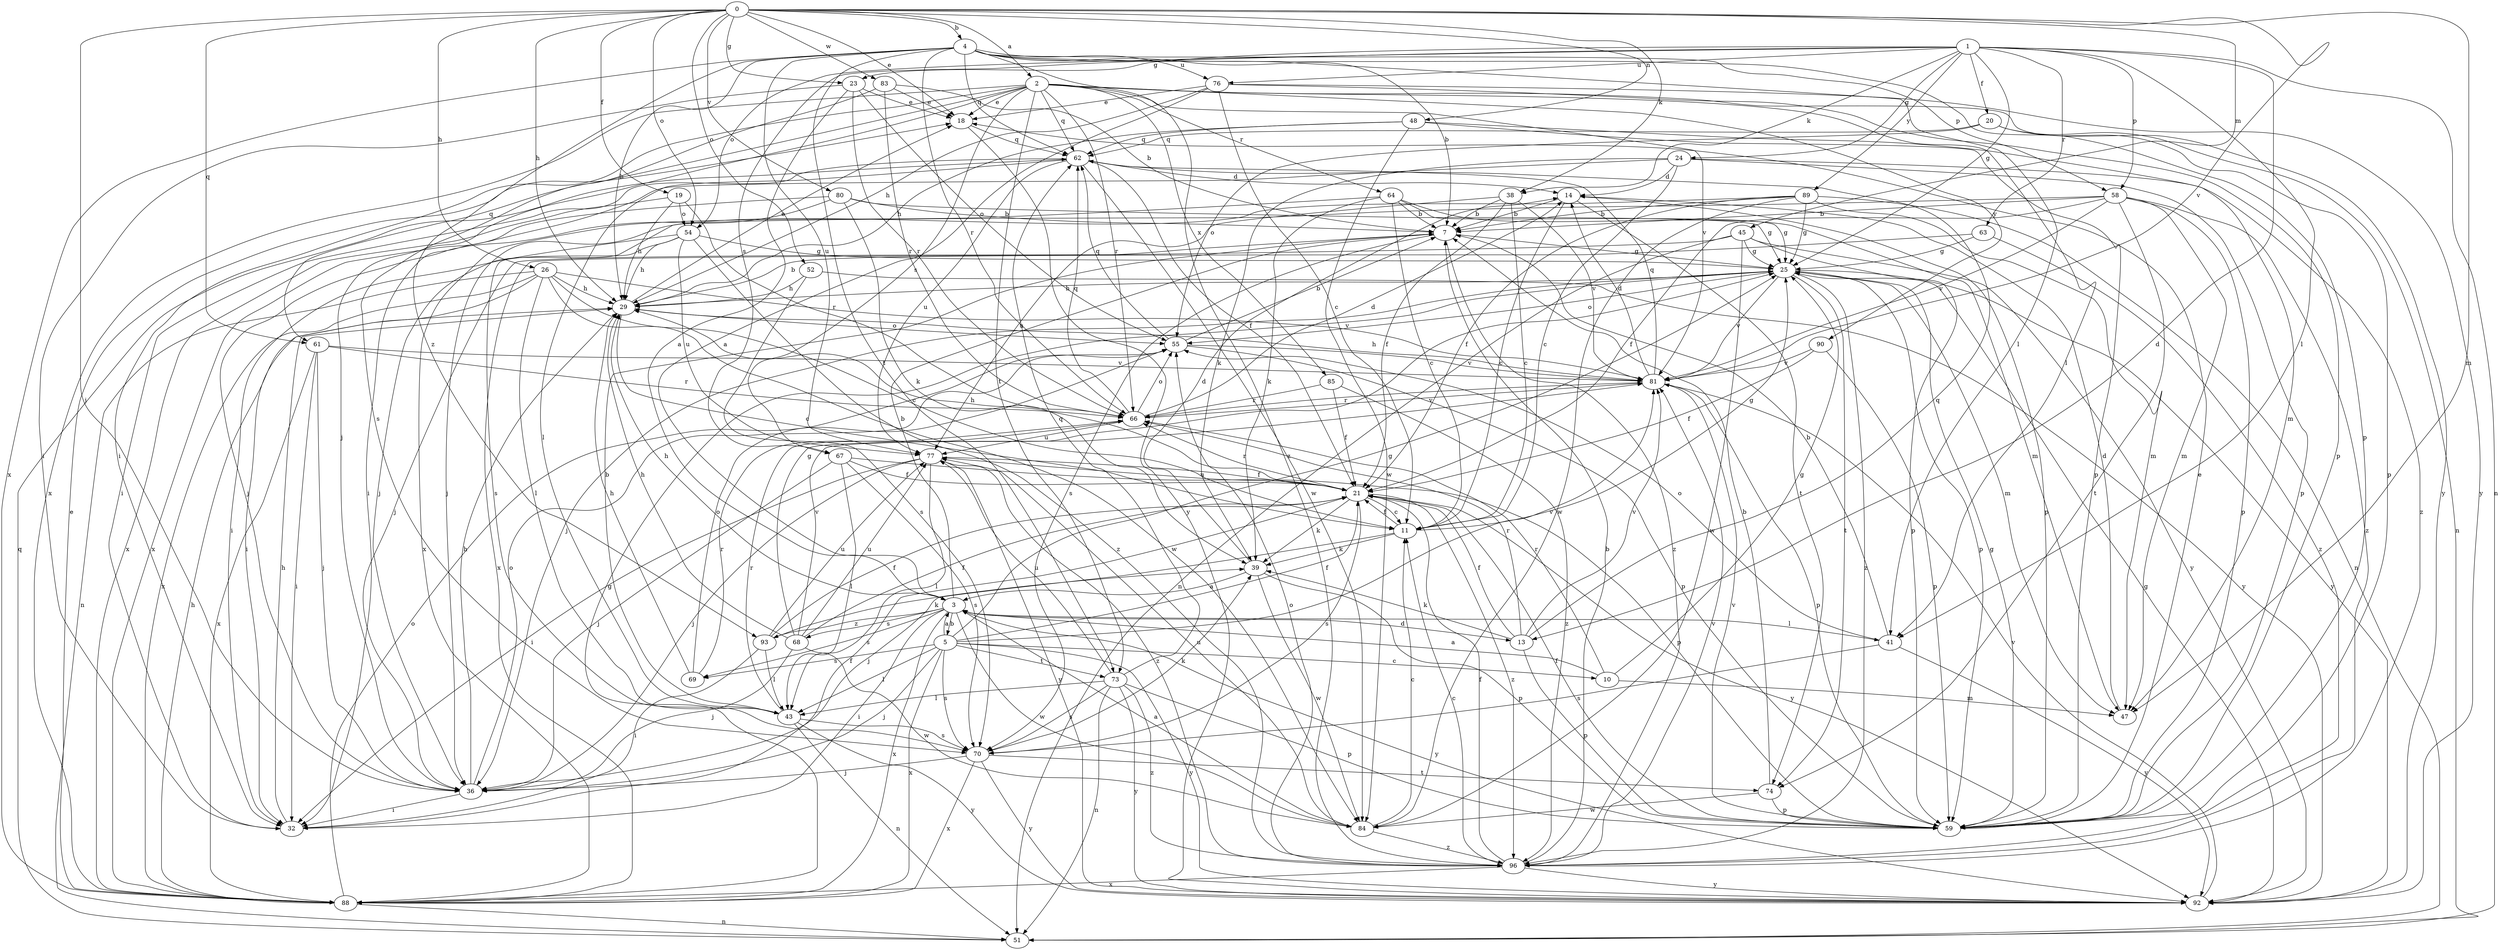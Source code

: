 strict digraph  {
0;
1;
2;
3;
4;
5;
7;
10;
11;
13;
14;
18;
19;
20;
21;
23;
24;
25;
26;
29;
32;
36;
38;
39;
41;
43;
45;
47;
48;
51;
52;
54;
55;
58;
59;
61;
62;
63;
64;
66;
67;
68;
69;
70;
73;
74;
76;
77;
80;
81;
83;
84;
85;
88;
89;
90;
92;
93;
96;
0 -> 2  [label=a];
0 -> 4  [label=b];
0 -> 18  [label=e];
0 -> 19  [label=f];
0 -> 23  [label=g];
0 -> 26  [label=h];
0 -> 29  [label=h];
0 -> 36  [label=j];
0 -> 38  [label=k];
0 -> 45  [label=m];
0 -> 47  [label=m];
0 -> 48  [label=n];
0 -> 52  [label=o];
0 -> 54  [label=o];
0 -> 61  [label=q];
0 -> 80  [label=v];
0 -> 81  [label=v];
0 -> 83  [label=w];
1 -> 13  [label=d];
1 -> 20  [label=f];
1 -> 23  [label=g];
1 -> 24  [label=g];
1 -> 25  [label=g];
1 -> 38  [label=k];
1 -> 41  [label=l];
1 -> 51  [label=n];
1 -> 54  [label=o];
1 -> 58  [label=p];
1 -> 63  [label=r];
1 -> 67  [label=s];
1 -> 76  [label=u];
1 -> 89  [label=y];
2 -> 18  [label=e];
2 -> 32  [label=i];
2 -> 36  [label=j];
2 -> 41  [label=l];
2 -> 61  [label=q];
2 -> 62  [label=q];
2 -> 64  [label=r];
2 -> 66  [label=r];
2 -> 67  [label=s];
2 -> 73  [label=t];
2 -> 81  [label=v];
2 -> 85  [label=x];
2 -> 88  [label=x];
2 -> 90  [label=y];
2 -> 92  [label=y];
3 -> 5  [label=b];
3 -> 7  [label=b];
3 -> 13  [label=d];
3 -> 29  [label=h];
3 -> 32  [label=i];
3 -> 41  [label=l];
3 -> 68  [label=s];
3 -> 69  [label=s];
3 -> 84  [label=w];
3 -> 88  [label=x];
3 -> 92  [label=y];
3 -> 93  [label=z];
4 -> 7  [label=b];
4 -> 29  [label=h];
4 -> 41  [label=l];
4 -> 58  [label=p];
4 -> 59  [label=p];
4 -> 62  [label=q];
4 -> 66  [label=r];
4 -> 73  [label=t];
4 -> 76  [label=u];
4 -> 77  [label=u];
4 -> 88  [label=x];
4 -> 93  [label=z];
4 -> 96  [label=z];
5 -> 3  [label=a];
5 -> 10  [label=c];
5 -> 21  [label=f];
5 -> 25  [label=g];
5 -> 36  [label=j];
5 -> 43  [label=l];
5 -> 69  [label=s];
5 -> 70  [label=s];
5 -> 73  [label=t];
5 -> 81  [label=v];
5 -> 88  [label=x];
5 -> 92  [label=y];
7 -> 25  [label=g];
7 -> 70  [label=s];
7 -> 96  [label=z];
10 -> 3  [label=a];
10 -> 25  [label=g];
10 -> 47  [label=m];
10 -> 66  [label=r];
11 -> 21  [label=f];
11 -> 25  [label=g];
11 -> 36  [label=j];
11 -> 39  [label=k];
13 -> 21  [label=f];
13 -> 39  [label=k];
13 -> 59  [label=p];
13 -> 62  [label=q];
13 -> 66  [label=r];
13 -> 81  [label=v];
14 -> 7  [label=b];
14 -> 11  [label=c];
14 -> 59  [label=p];
14 -> 74  [label=t];
18 -> 62  [label=q];
18 -> 92  [label=y];
19 -> 29  [label=h];
19 -> 54  [label=o];
19 -> 66  [label=r];
19 -> 88  [label=x];
20 -> 51  [label=n];
20 -> 55  [label=o];
20 -> 59  [label=p];
20 -> 62  [label=q];
21 -> 11  [label=c];
21 -> 29  [label=h];
21 -> 39  [label=k];
21 -> 66  [label=r];
21 -> 70  [label=s];
21 -> 77  [label=u];
21 -> 92  [label=y];
21 -> 96  [label=z];
23 -> 3  [label=a];
23 -> 18  [label=e];
23 -> 32  [label=i];
23 -> 55  [label=o];
23 -> 66  [label=r];
24 -> 11  [label=c];
24 -> 14  [label=d];
24 -> 32  [label=i];
24 -> 39  [label=k];
24 -> 59  [label=p];
24 -> 96  [label=z];
25 -> 29  [label=h];
25 -> 36  [label=j];
25 -> 47  [label=m];
25 -> 55  [label=o];
25 -> 59  [label=p];
25 -> 74  [label=t];
25 -> 81  [label=v];
25 -> 92  [label=y];
25 -> 96  [label=z];
26 -> 11  [label=c];
26 -> 29  [label=h];
26 -> 32  [label=i];
26 -> 43  [label=l];
26 -> 51  [label=n];
26 -> 81  [label=v];
26 -> 84  [label=w];
26 -> 88  [label=x];
29 -> 7  [label=b];
29 -> 11  [label=c];
29 -> 18  [label=e];
29 -> 55  [label=o];
32 -> 21  [label=f];
32 -> 29  [label=h];
36 -> 29  [label=h];
36 -> 32  [label=i];
36 -> 55  [label=o];
38 -> 7  [label=b];
38 -> 11  [label=c];
38 -> 21  [label=f];
38 -> 77  [label=u];
38 -> 81  [label=v];
39 -> 3  [label=a];
39 -> 14  [label=d];
39 -> 59  [label=p];
39 -> 84  [label=w];
41 -> 7  [label=b];
41 -> 55  [label=o];
41 -> 70  [label=s];
41 -> 92  [label=y];
43 -> 7  [label=b];
43 -> 51  [label=n];
43 -> 66  [label=r];
43 -> 70  [label=s];
43 -> 92  [label=y];
45 -> 25  [label=g];
45 -> 36  [label=j];
45 -> 51  [label=n];
45 -> 59  [label=p];
45 -> 84  [label=w];
45 -> 92  [label=y];
47 -> 14  [label=d];
48 -> 29  [label=h];
48 -> 47  [label=m];
48 -> 59  [label=p];
48 -> 62  [label=q];
48 -> 84  [label=w];
51 -> 62  [label=q];
52 -> 29  [label=h];
52 -> 70  [label=s];
52 -> 92  [label=y];
54 -> 25  [label=g];
54 -> 29  [label=h];
54 -> 32  [label=i];
54 -> 70  [label=s];
54 -> 77  [label=u];
54 -> 96  [label=z];
55 -> 7  [label=b];
55 -> 59  [label=p];
55 -> 62  [label=q];
55 -> 81  [label=v];
58 -> 7  [label=b];
58 -> 21  [label=f];
58 -> 36  [label=j];
58 -> 47  [label=m];
58 -> 59  [label=p];
58 -> 74  [label=t];
58 -> 81  [label=v];
58 -> 96  [label=z];
59 -> 18  [label=e];
59 -> 21  [label=f];
59 -> 25  [label=g];
59 -> 81  [label=v];
61 -> 32  [label=i];
61 -> 36  [label=j];
61 -> 66  [label=r];
61 -> 81  [label=v];
61 -> 88  [label=x];
62 -> 14  [label=d];
62 -> 21  [label=f];
62 -> 32  [label=i];
62 -> 43  [label=l];
62 -> 77  [label=u];
62 -> 84  [label=w];
63 -> 25  [label=g];
63 -> 88  [label=x];
63 -> 96  [label=z];
64 -> 7  [label=b];
64 -> 11  [label=c];
64 -> 25  [label=g];
64 -> 39  [label=k];
64 -> 47  [label=m];
64 -> 88  [label=x];
66 -> 14  [label=d];
66 -> 55  [label=o];
66 -> 62  [label=q];
66 -> 77  [label=u];
66 -> 81  [label=v];
67 -> 21  [label=f];
67 -> 36  [label=j];
67 -> 43  [label=l];
67 -> 59  [label=p];
67 -> 70  [label=s];
68 -> 21  [label=f];
68 -> 25  [label=g];
68 -> 29  [label=h];
68 -> 36  [label=j];
68 -> 77  [label=u];
68 -> 81  [label=v];
68 -> 84  [label=w];
69 -> 29  [label=h];
69 -> 55  [label=o];
69 -> 66  [label=r];
70 -> 36  [label=j];
70 -> 39  [label=k];
70 -> 74  [label=t];
70 -> 88  [label=x];
70 -> 92  [label=y];
73 -> 43  [label=l];
73 -> 51  [label=n];
73 -> 59  [label=p];
73 -> 62  [label=q];
73 -> 70  [label=s];
73 -> 77  [label=u];
73 -> 92  [label=y];
73 -> 96  [label=z];
74 -> 7  [label=b];
74 -> 59  [label=p];
74 -> 84  [label=w];
76 -> 3  [label=a];
76 -> 11  [label=c];
76 -> 18  [label=e];
76 -> 29  [label=h];
76 -> 59  [label=p];
76 -> 92  [label=y];
77 -> 21  [label=f];
77 -> 32  [label=i];
77 -> 36  [label=j];
77 -> 43  [label=l];
77 -> 92  [label=y];
77 -> 96  [label=z];
80 -> 7  [label=b];
80 -> 25  [label=g];
80 -> 36  [label=j];
80 -> 39  [label=k];
80 -> 88  [label=x];
81 -> 14  [label=d];
81 -> 29  [label=h];
81 -> 59  [label=p];
81 -> 62  [label=q];
81 -> 66  [label=r];
83 -> 7  [label=b];
83 -> 18  [label=e];
83 -> 66  [label=r];
83 -> 70  [label=s];
84 -> 3  [label=a];
84 -> 11  [label=c];
84 -> 77  [label=u];
84 -> 96  [label=z];
85 -> 21  [label=f];
85 -> 66  [label=r];
85 -> 96  [label=z];
88 -> 18  [label=e];
88 -> 25  [label=g];
88 -> 29  [label=h];
88 -> 51  [label=n];
88 -> 55  [label=o];
89 -> 7  [label=b];
89 -> 21  [label=f];
89 -> 25  [label=g];
89 -> 36  [label=j];
89 -> 47  [label=m];
89 -> 51  [label=n];
89 -> 84  [label=w];
90 -> 21  [label=f];
90 -> 59  [label=p];
90 -> 81  [label=v];
92 -> 25  [label=g];
92 -> 81  [label=v];
93 -> 21  [label=f];
93 -> 32  [label=i];
93 -> 39  [label=k];
93 -> 43  [label=l];
93 -> 77  [label=u];
96 -> 7  [label=b];
96 -> 11  [label=c];
96 -> 21  [label=f];
96 -> 55  [label=o];
96 -> 81  [label=v];
96 -> 88  [label=x];
96 -> 92  [label=y];
}

